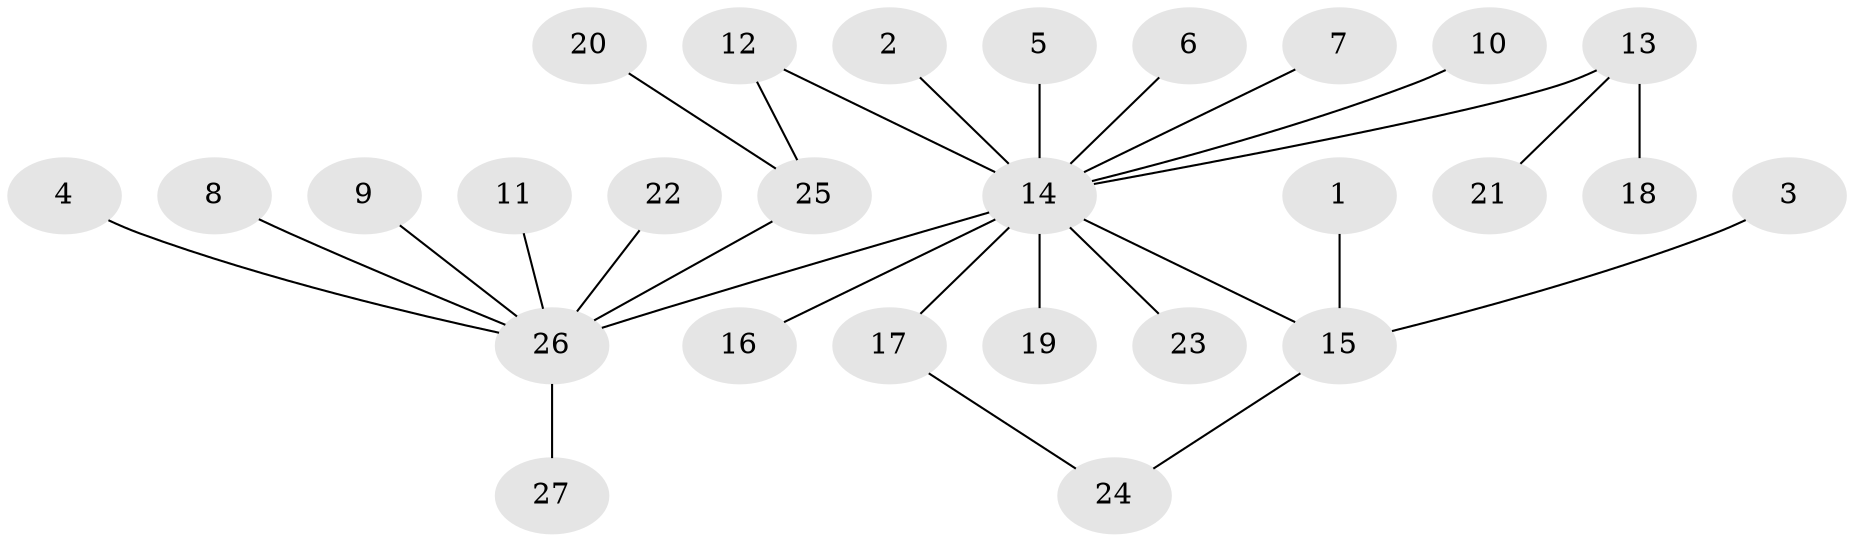 // original degree distribution, {4: 0.037037037037037035, 2: 0.09259259259259259, 13: 0.018518518518518517, 3: 0.09259259259259259, 6: 0.018518518518518517, 1: 0.6666666666666666, 5: 0.05555555555555555, 11: 0.018518518518518517}
// Generated by graph-tools (version 1.1) at 2025/49/03/09/25 03:49:50]
// undirected, 27 vertices, 28 edges
graph export_dot {
graph [start="1"]
  node [color=gray90,style=filled];
  1;
  2;
  3;
  4;
  5;
  6;
  7;
  8;
  9;
  10;
  11;
  12;
  13;
  14;
  15;
  16;
  17;
  18;
  19;
  20;
  21;
  22;
  23;
  24;
  25;
  26;
  27;
  1 -- 15 [weight=1.0];
  2 -- 14 [weight=1.0];
  3 -- 15 [weight=1.0];
  4 -- 26 [weight=1.0];
  5 -- 14 [weight=1.0];
  6 -- 14 [weight=1.0];
  7 -- 14 [weight=1.0];
  8 -- 26 [weight=1.0];
  9 -- 26 [weight=1.0];
  10 -- 14 [weight=1.0];
  11 -- 26 [weight=1.0];
  12 -- 14 [weight=1.0];
  12 -- 25 [weight=1.0];
  13 -- 14 [weight=1.0];
  13 -- 18 [weight=1.0];
  13 -- 21 [weight=1.0];
  14 -- 15 [weight=1.0];
  14 -- 16 [weight=1.0];
  14 -- 17 [weight=1.0];
  14 -- 19 [weight=1.0];
  14 -- 23 [weight=1.0];
  14 -- 26 [weight=2.0];
  15 -- 24 [weight=1.0];
  17 -- 24 [weight=1.0];
  20 -- 25 [weight=1.0];
  22 -- 26 [weight=1.0];
  25 -- 26 [weight=1.0];
  26 -- 27 [weight=1.0];
}
